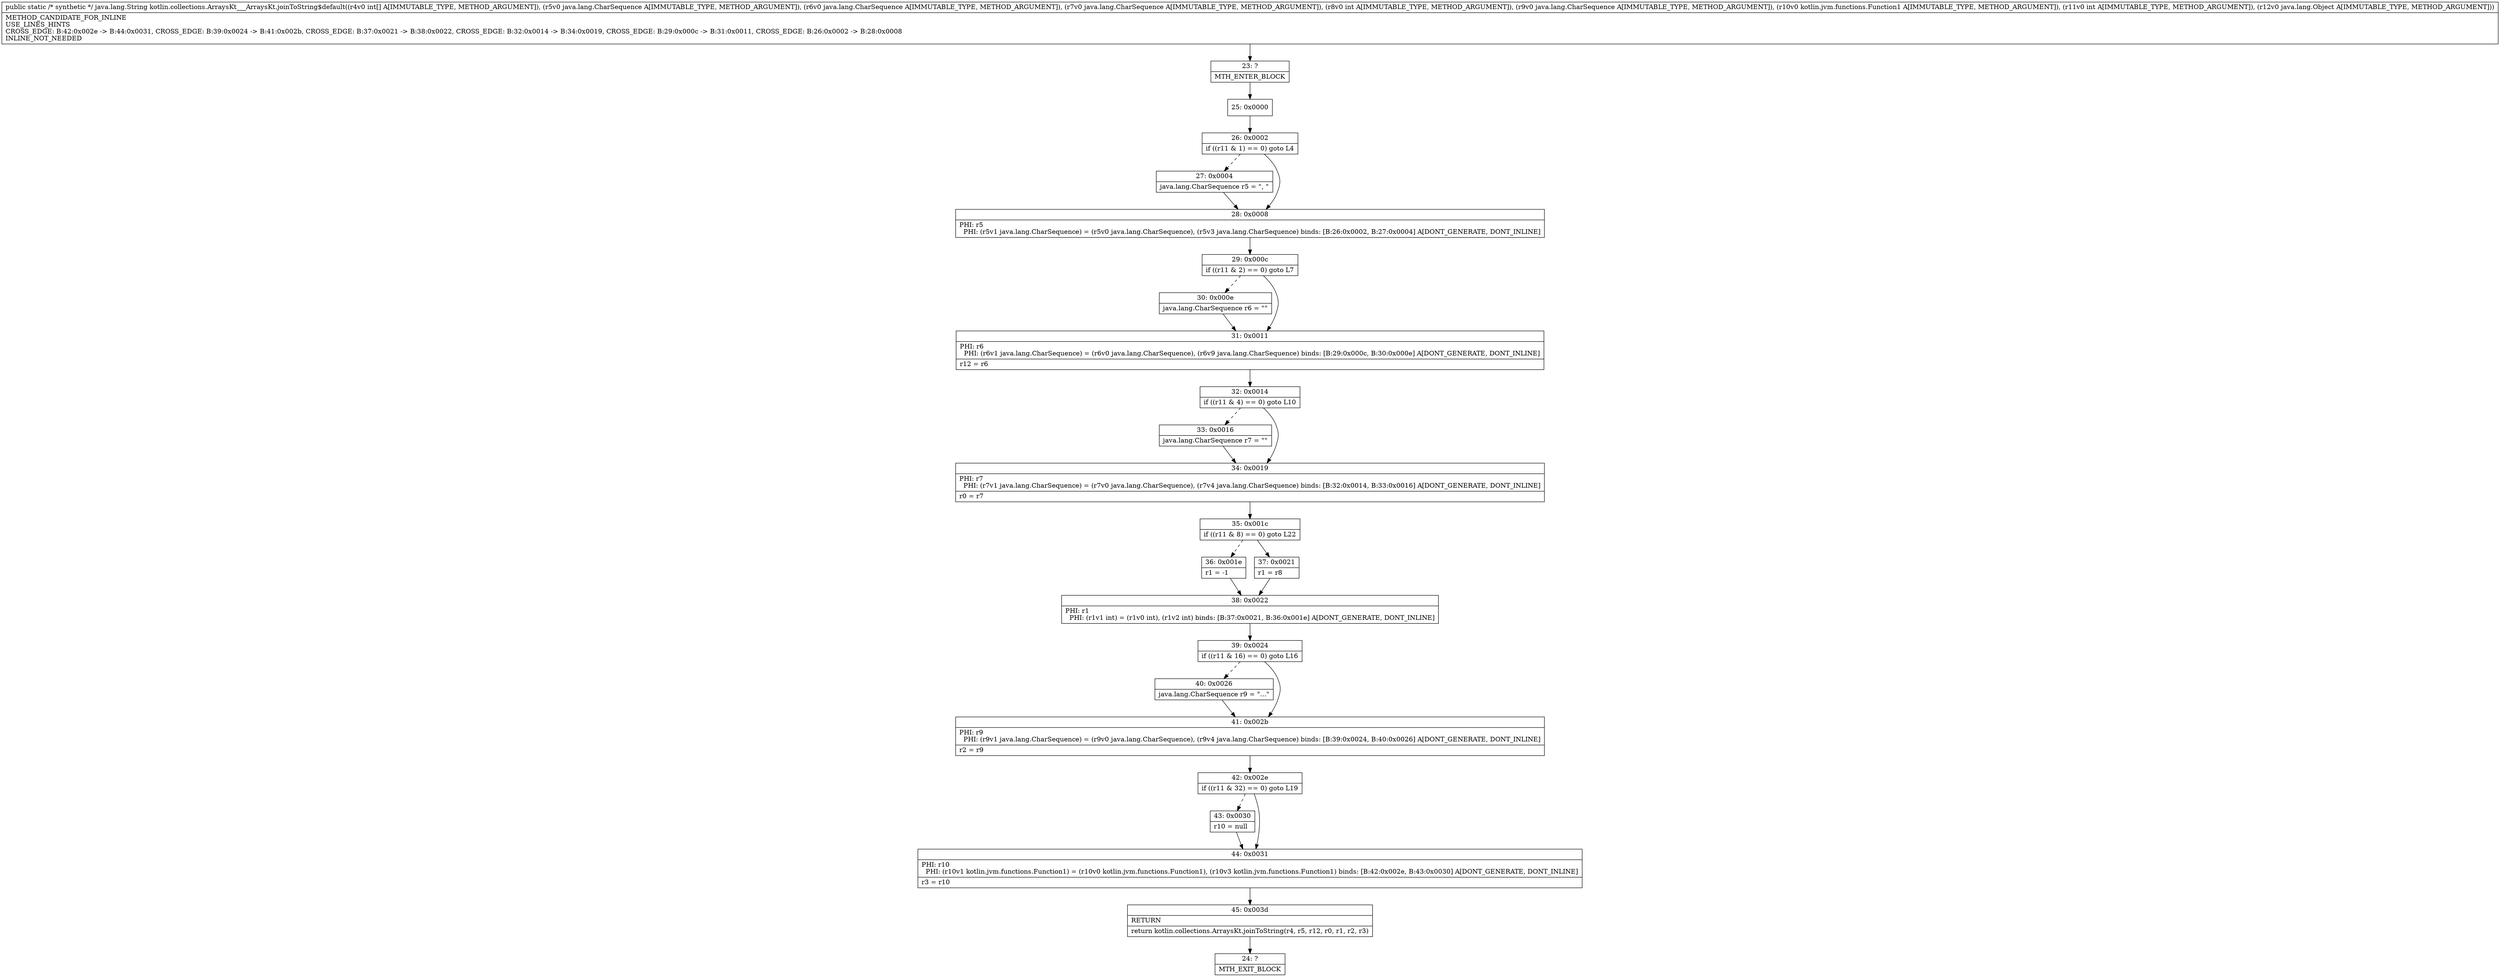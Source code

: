 digraph "CFG forkotlin.collections.ArraysKt___ArraysKt.joinToString$default([ILjava\/lang\/CharSequence;Ljava\/lang\/CharSequence;Ljava\/lang\/CharSequence;ILjava\/lang\/CharSequence;Lkotlin\/jvm\/functions\/Function1;ILjava\/lang\/Object;)Ljava\/lang\/String;" {
Node_23 [shape=record,label="{23\:\ ?|MTH_ENTER_BLOCK\l}"];
Node_25 [shape=record,label="{25\:\ 0x0000}"];
Node_26 [shape=record,label="{26\:\ 0x0002|if ((r11 & 1) == 0) goto L4\l}"];
Node_27 [shape=record,label="{27\:\ 0x0004|java.lang.CharSequence r5 = \", \"\l}"];
Node_28 [shape=record,label="{28\:\ 0x0008|PHI: r5 \l  PHI: (r5v1 java.lang.CharSequence) = (r5v0 java.lang.CharSequence), (r5v3 java.lang.CharSequence) binds: [B:26:0x0002, B:27:0x0004] A[DONT_GENERATE, DONT_INLINE]\l}"];
Node_29 [shape=record,label="{29\:\ 0x000c|if ((r11 & 2) == 0) goto L7\l}"];
Node_30 [shape=record,label="{30\:\ 0x000e|java.lang.CharSequence r6 = \"\"\l}"];
Node_31 [shape=record,label="{31\:\ 0x0011|PHI: r6 \l  PHI: (r6v1 java.lang.CharSequence) = (r6v0 java.lang.CharSequence), (r6v9 java.lang.CharSequence) binds: [B:29:0x000c, B:30:0x000e] A[DONT_GENERATE, DONT_INLINE]\l|r12 = r6\l}"];
Node_32 [shape=record,label="{32\:\ 0x0014|if ((r11 & 4) == 0) goto L10\l}"];
Node_33 [shape=record,label="{33\:\ 0x0016|java.lang.CharSequence r7 = \"\"\l}"];
Node_34 [shape=record,label="{34\:\ 0x0019|PHI: r7 \l  PHI: (r7v1 java.lang.CharSequence) = (r7v0 java.lang.CharSequence), (r7v4 java.lang.CharSequence) binds: [B:32:0x0014, B:33:0x0016] A[DONT_GENERATE, DONT_INLINE]\l|r0 = r7\l}"];
Node_35 [shape=record,label="{35\:\ 0x001c|if ((r11 & 8) == 0) goto L22\l}"];
Node_36 [shape=record,label="{36\:\ 0x001e|r1 = \-1\l}"];
Node_38 [shape=record,label="{38\:\ 0x0022|PHI: r1 \l  PHI: (r1v1 int) = (r1v0 int), (r1v2 int) binds: [B:37:0x0021, B:36:0x001e] A[DONT_GENERATE, DONT_INLINE]\l}"];
Node_39 [shape=record,label="{39\:\ 0x0024|if ((r11 & 16) == 0) goto L16\l}"];
Node_40 [shape=record,label="{40\:\ 0x0026|java.lang.CharSequence r9 = \"...\"\l}"];
Node_41 [shape=record,label="{41\:\ 0x002b|PHI: r9 \l  PHI: (r9v1 java.lang.CharSequence) = (r9v0 java.lang.CharSequence), (r9v4 java.lang.CharSequence) binds: [B:39:0x0024, B:40:0x0026] A[DONT_GENERATE, DONT_INLINE]\l|r2 = r9\l}"];
Node_42 [shape=record,label="{42\:\ 0x002e|if ((r11 & 32) == 0) goto L19\l}"];
Node_43 [shape=record,label="{43\:\ 0x0030|r10 = null\l}"];
Node_44 [shape=record,label="{44\:\ 0x0031|PHI: r10 \l  PHI: (r10v1 kotlin.jvm.functions.Function1) = (r10v0 kotlin.jvm.functions.Function1), (r10v3 kotlin.jvm.functions.Function1) binds: [B:42:0x002e, B:43:0x0030] A[DONT_GENERATE, DONT_INLINE]\l|r3 = r10\l}"];
Node_45 [shape=record,label="{45\:\ 0x003d|RETURN\l|return kotlin.collections.ArraysKt.joinToString(r4, r5, r12, r0, r1, r2, r3)\l}"];
Node_24 [shape=record,label="{24\:\ ?|MTH_EXIT_BLOCK\l}"];
Node_37 [shape=record,label="{37\:\ 0x0021|r1 = r8\l}"];
MethodNode[shape=record,label="{public static \/* synthetic *\/ java.lang.String kotlin.collections.ArraysKt___ArraysKt.joinToString$default((r4v0 int[] A[IMMUTABLE_TYPE, METHOD_ARGUMENT]), (r5v0 java.lang.CharSequence A[IMMUTABLE_TYPE, METHOD_ARGUMENT]), (r6v0 java.lang.CharSequence A[IMMUTABLE_TYPE, METHOD_ARGUMENT]), (r7v0 java.lang.CharSequence A[IMMUTABLE_TYPE, METHOD_ARGUMENT]), (r8v0 int A[IMMUTABLE_TYPE, METHOD_ARGUMENT]), (r9v0 java.lang.CharSequence A[IMMUTABLE_TYPE, METHOD_ARGUMENT]), (r10v0 kotlin.jvm.functions.Function1 A[IMMUTABLE_TYPE, METHOD_ARGUMENT]), (r11v0 int A[IMMUTABLE_TYPE, METHOD_ARGUMENT]), (r12v0 java.lang.Object A[IMMUTABLE_TYPE, METHOD_ARGUMENT]))  | METHOD_CANDIDATE_FOR_INLINE\lUSE_LINES_HINTS\lCROSS_EDGE: B:42:0x002e \-\> B:44:0x0031, CROSS_EDGE: B:39:0x0024 \-\> B:41:0x002b, CROSS_EDGE: B:37:0x0021 \-\> B:38:0x0022, CROSS_EDGE: B:32:0x0014 \-\> B:34:0x0019, CROSS_EDGE: B:29:0x000c \-\> B:31:0x0011, CROSS_EDGE: B:26:0x0002 \-\> B:28:0x0008\lINLINE_NOT_NEEDED\l}"];
MethodNode -> Node_23;Node_23 -> Node_25;
Node_25 -> Node_26;
Node_26 -> Node_27[style=dashed];
Node_26 -> Node_28;
Node_27 -> Node_28;
Node_28 -> Node_29;
Node_29 -> Node_30[style=dashed];
Node_29 -> Node_31;
Node_30 -> Node_31;
Node_31 -> Node_32;
Node_32 -> Node_33[style=dashed];
Node_32 -> Node_34;
Node_33 -> Node_34;
Node_34 -> Node_35;
Node_35 -> Node_36[style=dashed];
Node_35 -> Node_37;
Node_36 -> Node_38;
Node_38 -> Node_39;
Node_39 -> Node_40[style=dashed];
Node_39 -> Node_41;
Node_40 -> Node_41;
Node_41 -> Node_42;
Node_42 -> Node_43[style=dashed];
Node_42 -> Node_44;
Node_43 -> Node_44;
Node_44 -> Node_45;
Node_45 -> Node_24;
Node_37 -> Node_38;
}

